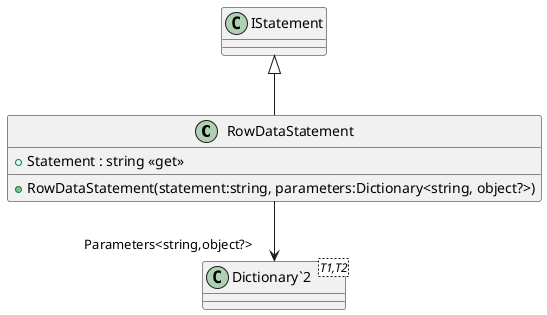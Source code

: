 @startuml
class RowDataStatement {
    + Statement : string <<get>>
    + RowDataStatement(statement:string, parameters:Dictionary<string, object?>)
}
class "Dictionary`2"<T1,T2> {
}
IStatement <|-- RowDataStatement
RowDataStatement --> "Parameters<string,object?>" "Dictionary`2"
@enduml
